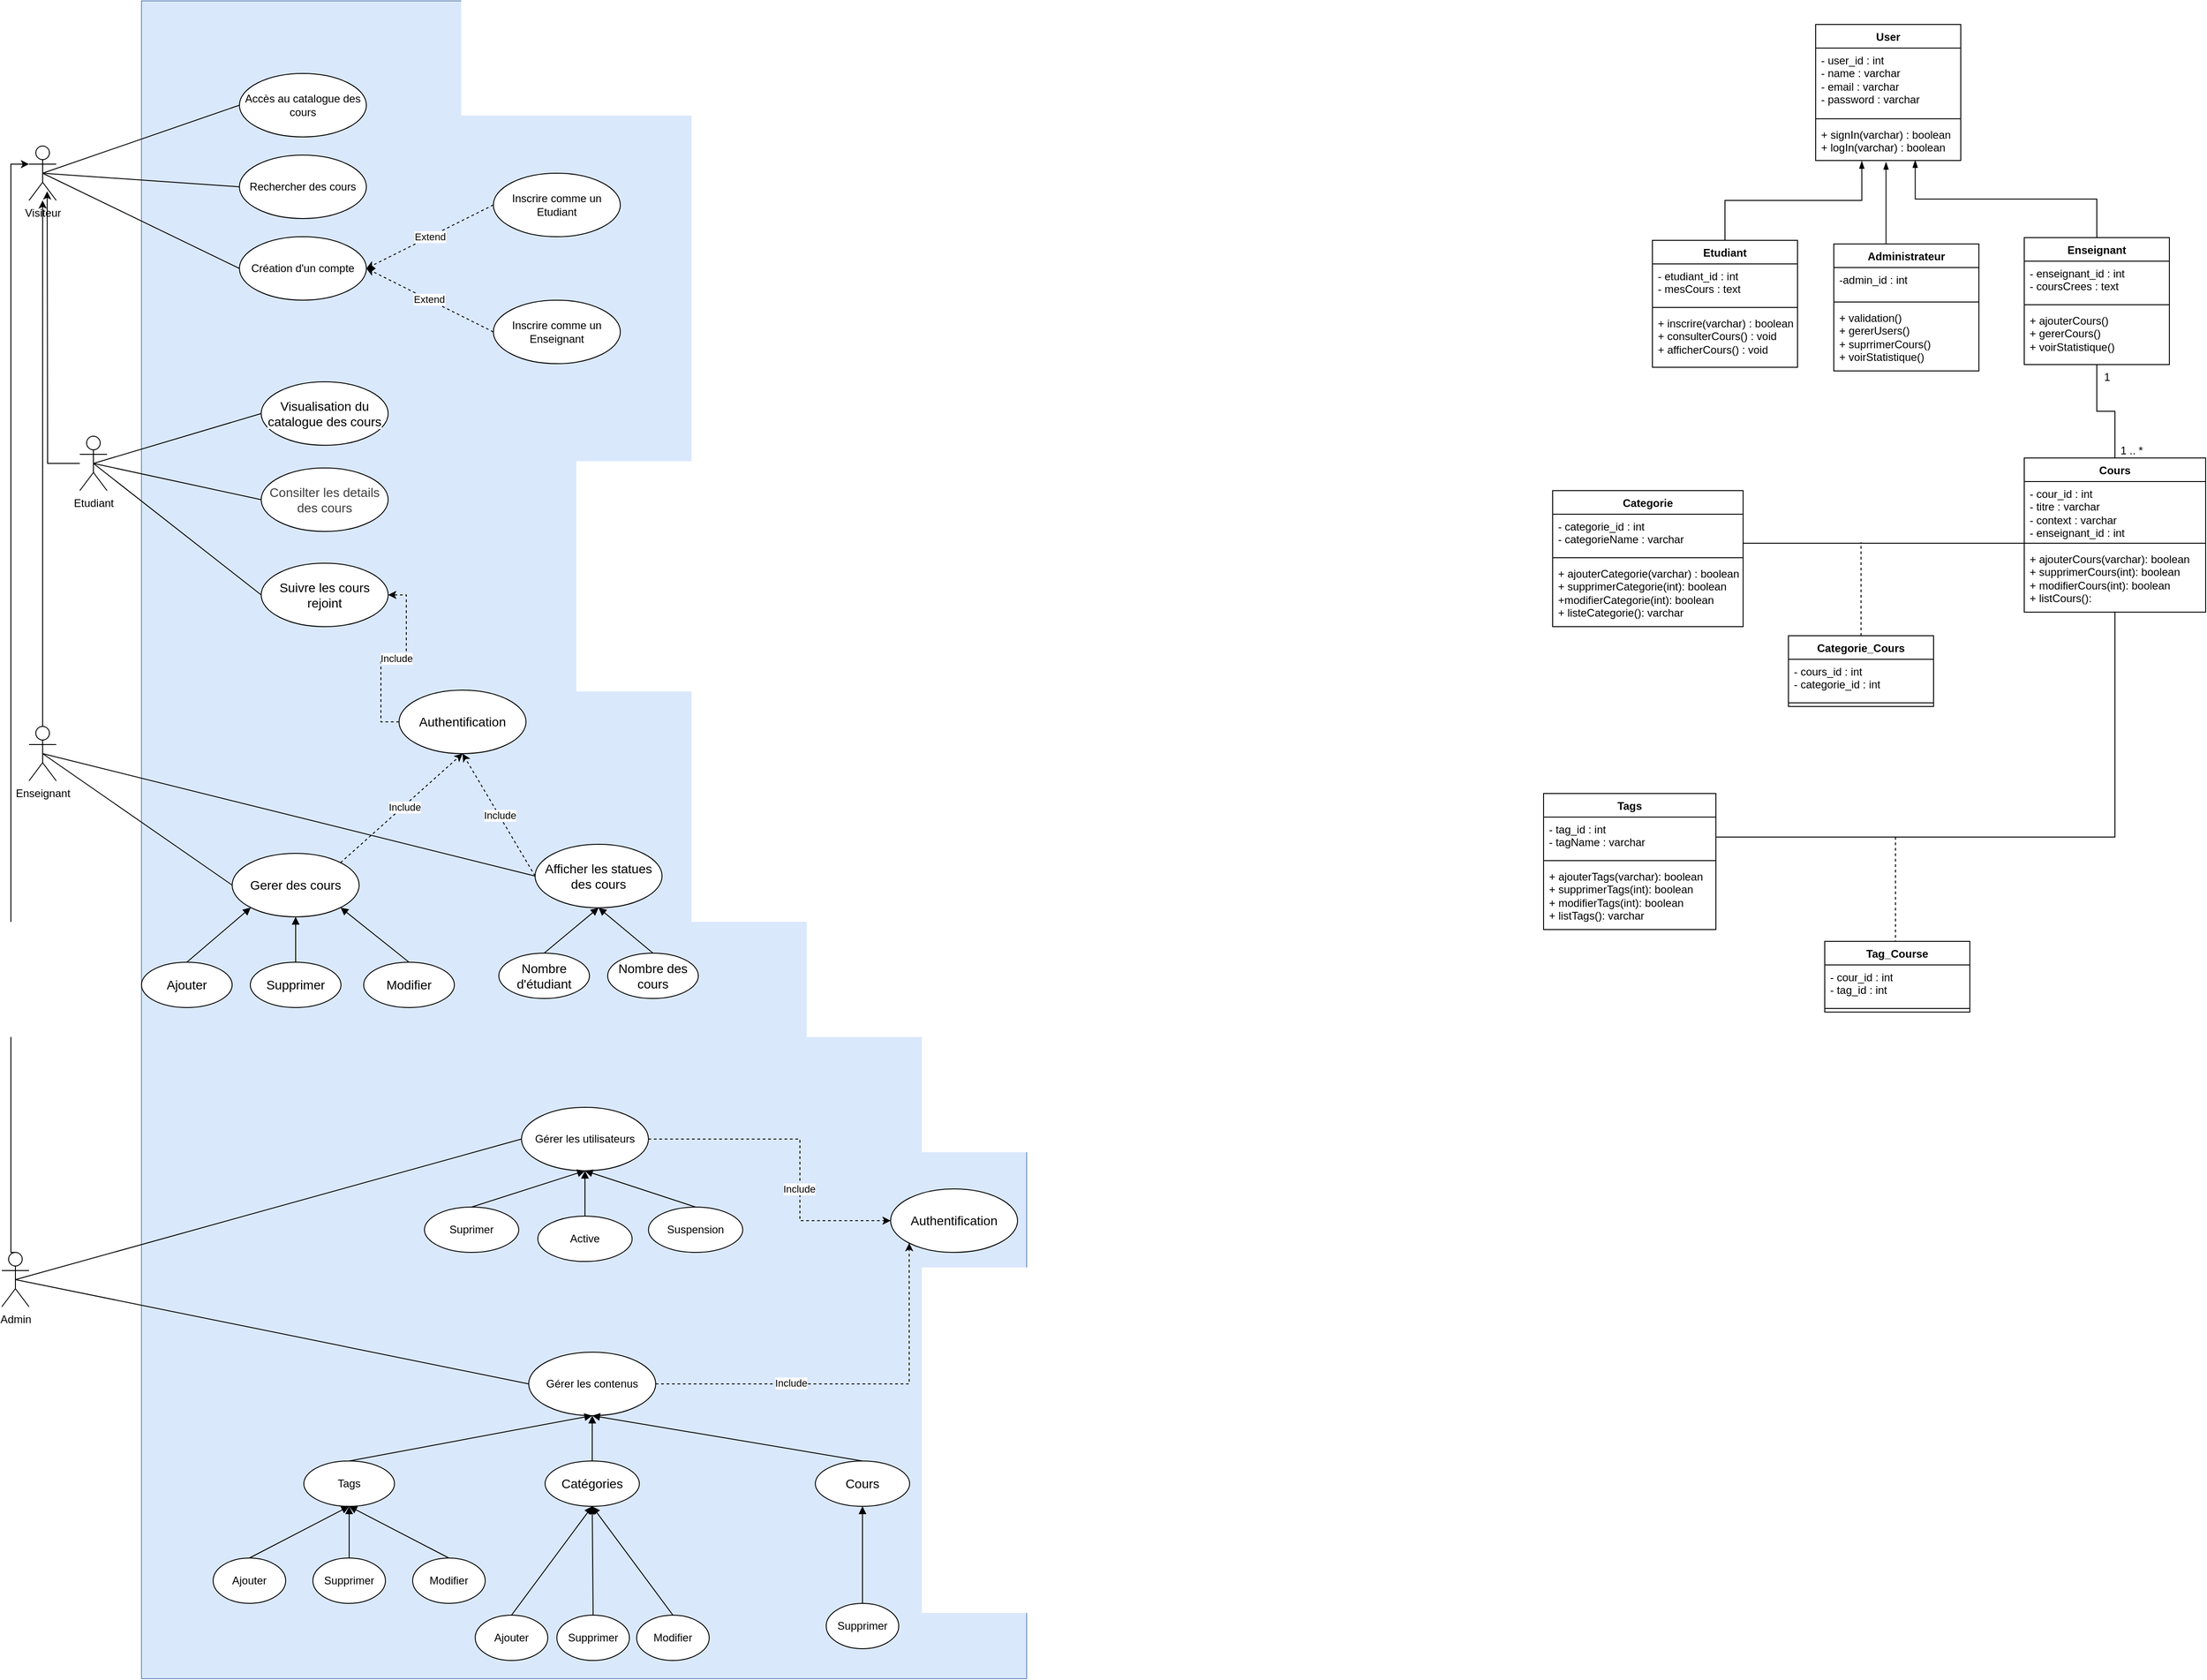 <mxfile version="26.0.4">
  <diagram name="Page-1" id="1mpggR0L6P8oNlM0kOON">
    <mxGraphModel dx="1152" dy="516" grid="1" gridSize="10" guides="1" tooltips="1" connect="1" arrows="1" fold="1" page="1" pageScale="1" pageWidth="827" pageHeight="1169" math="0" shadow="0">
      <root>
        <mxCell id="0" />
        <mxCell id="1" parent="0" />
        <mxCell id="PFju4BP5pIrMXIDn9N4t-61" value="" style="rounded=0;whiteSpace=wrap;html=1;fillColor=#dae8fc;strokeColor=#6c8ebf;" vertex="1" parent="1">
          <mxGeometry x="164" width="976" height="1850" as="geometry" />
        </mxCell>
        <mxCell id="PFju4BP5pIrMXIDn9N4t-8" style="rounded=0;orthogonalLoop=1;jettySize=auto;html=1;exitX=0.5;exitY=0.5;exitDx=0;exitDy=0;exitPerimeter=0;entryX=0;entryY=0.5;entryDx=0;entryDy=0;endArrow=none;endFill=0;" edge="1" parent="1" source="PFju4BP5pIrMXIDn9N4t-1" target="PFju4BP5pIrMXIDn9N4t-4">
          <mxGeometry relative="1" as="geometry" />
        </mxCell>
        <mxCell id="PFju4BP5pIrMXIDn9N4t-9" style="rounded=0;orthogonalLoop=1;jettySize=auto;html=1;exitX=0.5;exitY=0.5;exitDx=0;exitDy=0;exitPerimeter=0;entryX=0;entryY=0.5;entryDx=0;entryDy=0;endArrow=none;endFill=0;" edge="1" parent="1" source="PFju4BP5pIrMXIDn9N4t-1" target="PFju4BP5pIrMXIDn9N4t-6">
          <mxGeometry relative="1" as="geometry" />
        </mxCell>
        <mxCell id="PFju4BP5pIrMXIDn9N4t-10" style="rounded=0;orthogonalLoop=1;jettySize=auto;html=1;exitX=0.5;exitY=0.5;exitDx=0;exitDy=0;exitPerimeter=0;entryX=0;entryY=0.5;entryDx=0;entryDy=0;endArrow=none;endFill=0;" edge="1" parent="1" source="PFju4BP5pIrMXIDn9N4t-1" target="PFju4BP5pIrMXIDn9N4t-7">
          <mxGeometry relative="1" as="geometry" />
        </mxCell>
        <mxCell id="PFju4BP5pIrMXIDn9N4t-1" value="Visiteur" style="shape=umlActor;verticalLabelPosition=bottom;verticalAlign=top;html=1;outlineConnect=0;" vertex="1" parent="1">
          <mxGeometry x="40" y="160" width="30" height="60" as="geometry" />
        </mxCell>
        <mxCell id="PFju4BP5pIrMXIDn9N4t-26" style="rounded=0;orthogonalLoop=1;jettySize=auto;html=1;exitX=0.5;exitY=0.5;exitDx=0;exitDy=0;exitPerimeter=0;entryX=0;entryY=0.5;entryDx=0;entryDy=0;endArrow=none;endFill=0;" edge="1" parent="1" source="PFju4BP5pIrMXIDn9N4t-2" target="PFju4BP5pIrMXIDn9N4t-22">
          <mxGeometry relative="1" as="geometry" />
        </mxCell>
        <mxCell id="PFju4BP5pIrMXIDn9N4t-27" style="rounded=0;orthogonalLoop=1;jettySize=auto;html=1;exitX=0.5;exitY=0.5;exitDx=0;exitDy=0;exitPerimeter=0;entryX=0;entryY=0.5;entryDx=0;entryDy=0;endArrow=none;endFill=0;" edge="1" parent="1" source="PFju4BP5pIrMXIDn9N4t-2" target="PFju4BP5pIrMXIDn9N4t-23">
          <mxGeometry relative="1" as="geometry" />
        </mxCell>
        <mxCell id="PFju4BP5pIrMXIDn9N4t-28" style="rounded=0;orthogonalLoop=1;jettySize=auto;html=1;exitX=0.5;exitY=0.5;exitDx=0;exitDy=0;exitPerimeter=0;entryX=0;entryY=0.5;entryDx=0;entryDy=0;endArrow=none;endFill=0;" edge="1" parent="1" source="PFju4BP5pIrMXIDn9N4t-2" target="PFju4BP5pIrMXIDn9N4t-25">
          <mxGeometry relative="1" as="geometry" />
        </mxCell>
        <mxCell id="PFju4BP5pIrMXIDn9N4t-53" style="edgeStyle=orthogonalEdgeStyle;rounded=0;orthogonalLoop=1;jettySize=auto;html=1;" edge="1" parent="1" source="PFju4BP5pIrMXIDn9N4t-2">
          <mxGeometry relative="1" as="geometry">
            <mxPoint x="60" y="210" as="targetPoint" />
          </mxGeometry>
        </mxCell>
        <mxCell id="PFju4BP5pIrMXIDn9N4t-2" value="Etudiant" style="shape=umlActor;verticalLabelPosition=bottom;verticalAlign=top;html=1;outlineConnect=0;" vertex="1" parent="1">
          <mxGeometry x="96" y="480" width="30" height="60" as="geometry" />
        </mxCell>
        <mxCell id="PFju4BP5pIrMXIDn9N4t-38" style="rounded=0;orthogonalLoop=1;jettySize=auto;html=1;exitX=0.5;exitY=0.5;exitDx=0;exitDy=0;exitPerimeter=0;entryX=0;entryY=0.5;entryDx=0;entryDy=0;endArrow=none;endFill=0;" edge="1" parent="1" source="PFju4BP5pIrMXIDn9N4t-3" target="PFju4BP5pIrMXIDn9N4t-31">
          <mxGeometry relative="1" as="geometry" />
        </mxCell>
        <mxCell id="PFju4BP5pIrMXIDn9N4t-51" style="rounded=0;orthogonalLoop=1;jettySize=auto;html=1;exitX=0.5;exitY=0.5;exitDx=0;exitDy=0;exitPerimeter=0;entryX=0;entryY=0.5;entryDx=0;entryDy=0;endArrow=none;endFill=0;" edge="1" parent="1" source="PFju4BP5pIrMXIDn9N4t-3" target="PFju4BP5pIrMXIDn9N4t-40">
          <mxGeometry relative="1" as="geometry" />
        </mxCell>
        <mxCell id="PFju4BP5pIrMXIDn9N4t-52" style="edgeStyle=orthogonalEdgeStyle;rounded=0;orthogonalLoop=1;jettySize=auto;html=1;exitX=0.5;exitY=0;exitDx=0;exitDy=0;exitPerimeter=0;" edge="1" parent="1" source="PFju4BP5pIrMXIDn9N4t-3" target="PFju4BP5pIrMXIDn9N4t-1">
          <mxGeometry relative="1" as="geometry" />
        </mxCell>
        <mxCell id="PFju4BP5pIrMXIDn9N4t-3" value="Enseignant" style="shape=umlActor;verticalLabelPosition=bottom;verticalAlign=top;html=1;outlineConnect=0;" vertex="1" parent="1">
          <mxGeometry x="40" y="800" width="30" height="60" as="geometry" />
        </mxCell>
        <mxCell id="PFju4BP5pIrMXIDn9N4t-4" value="Accès au catalogue des cours" style="ellipse;whiteSpace=wrap;html=1;" vertex="1" parent="1">
          <mxGeometry x="272" y="80" width="140" height="70" as="geometry" />
        </mxCell>
        <mxCell id="PFju4BP5pIrMXIDn9N4t-6" value="Rechercher des cours" style="ellipse;whiteSpace=wrap;html=1;" vertex="1" parent="1">
          <mxGeometry x="272" y="170" width="140" height="70" as="geometry" />
        </mxCell>
        <mxCell id="PFju4BP5pIrMXIDn9N4t-7" value="Création d&#39;un compte" style="ellipse;whiteSpace=wrap;html=1;" vertex="1" parent="1">
          <mxGeometry x="272" y="260" width="140" height="70" as="geometry" />
        </mxCell>
        <mxCell id="PFju4BP5pIrMXIDn9N4t-17" style="rounded=0;orthogonalLoop=1;jettySize=auto;html=1;exitX=0;exitY=0.5;exitDx=0;exitDy=0;entryX=1;entryY=0.5;entryDx=0;entryDy=0;dashed=1;" edge="1" parent="1" source="PFju4BP5pIrMXIDn9N4t-11" target="PFju4BP5pIrMXIDn9N4t-7">
          <mxGeometry relative="1" as="geometry" />
        </mxCell>
        <mxCell id="PFju4BP5pIrMXIDn9N4t-19" value="Extend" style="edgeLabel;html=1;align=center;verticalAlign=middle;resizable=0;points=[];" vertex="1" connectable="0" parent="PFju4BP5pIrMXIDn9N4t-17">
          <mxGeometry x="0.003" relative="1" as="geometry">
            <mxPoint as="offset" />
          </mxGeometry>
        </mxCell>
        <mxCell id="PFju4BP5pIrMXIDn9N4t-11" value="Inscrire comme un Etudiant" style="ellipse;whiteSpace=wrap;html=1;" vertex="1" parent="1">
          <mxGeometry x="552" y="190" width="140" height="70" as="geometry" />
        </mxCell>
        <mxCell id="PFju4BP5pIrMXIDn9N4t-18" style="rounded=0;orthogonalLoop=1;jettySize=auto;html=1;exitX=0;exitY=0.5;exitDx=0;exitDy=0;entryX=1;entryY=0.5;entryDx=0;entryDy=0;dashed=1;" edge="1" parent="1" source="PFju4BP5pIrMXIDn9N4t-12" target="PFju4BP5pIrMXIDn9N4t-7">
          <mxGeometry relative="1" as="geometry" />
        </mxCell>
        <mxCell id="PFju4BP5pIrMXIDn9N4t-20" value="Extend" style="edgeLabel;html=1;align=center;verticalAlign=middle;resizable=0;points=[];" vertex="1" connectable="0" parent="PFju4BP5pIrMXIDn9N4t-18">
          <mxGeometry x="0.021" relative="1" as="geometry">
            <mxPoint as="offset" />
          </mxGeometry>
        </mxCell>
        <mxCell id="PFju4BP5pIrMXIDn9N4t-12" value="Inscrire comme un Enseignant" style="ellipse;whiteSpace=wrap;html=1;" vertex="1" parent="1">
          <mxGeometry x="552" y="330" width="140" height="70" as="geometry" />
        </mxCell>
        <mxCell id="PFju4BP5pIrMXIDn9N4t-22" value="&lt;span style=&quot;background-color: rgb(255, 255, 255); color: var(--text-color,#000000); font-family: &amp;quot;Nunito Sans&amp;quot;, sans-serif; font-size: 14px; text-align: start;&quot;&gt;Visualisation du catalogue des cours&lt;/span&gt;&lt;span style=&quot;color: rgba(0, 0, 0, 0); font-family: monospace; font-size: 0px; text-align: start; text-wrap-mode: nowrap;&quot;&gt;3CmxGraphModel%3E%3Croot%3E%3CmxCell%20id%3D%220%22%2F%3E%3CmxCell%20id%3D%221%22%20parent%3D%220%22%2F%3E%3CmxCell%20id%3D%222%22%20value%3D%22Acc%C3%A8s%20au%20catalogue%20des%20cours%22%20style%3D%22ellipse%3BwhiteSpace%3Dwrap%3Bhtml%3D1%3B%22%20vertex%3D%221%22%20parent%3D%221%22%3E%3CmxGeometry%20x%3D%22240%22%20y%3D%2280%22%20width%3D%22140%22%20height%3D%2270%22%20as%3D%22geometry%22%2F%3E%3C%2FmxCell%3E%3C%2Froot%3E%3C%2FmxGraphModel%3E&lt;/span&gt;" style="ellipse;whiteSpace=wrap;html=1;" vertex="1" parent="1">
          <mxGeometry x="296" y="420" width="140" height="70" as="geometry" />
        </mxCell>
        <mxCell id="PFju4BP5pIrMXIDn9N4t-23" value="&lt;div style=&quot;&quot;&gt;&lt;font color=&quot;#3f3f3f&quot; face=&quot;Nunito Sans, sans-serif&quot;&gt;&lt;span style=&quot;font-size: 14px; background-color: rgb(255, 255, 255);&quot;&gt;Consilter les details des cours&lt;/span&gt;&lt;/font&gt;&lt;/div&gt;" style="ellipse;whiteSpace=wrap;html=1;align=center;" vertex="1" parent="1">
          <mxGeometry x="296" y="515" width="140" height="70" as="geometry" />
        </mxCell>
        <mxCell id="PFju4BP5pIrMXIDn9N4t-29" style="edgeStyle=orthogonalEdgeStyle;rounded=0;orthogonalLoop=1;jettySize=auto;html=1;exitX=0;exitY=0.5;exitDx=0;exitDy=0;entryX=1;entryY=0.5;entryDx=0;entryDy=0;dashed=1;" edge="1" parent="1" source="PFju4BP5pIrMXIDn9N4t-24" target="PFju4BP5pIrMXIDn9N4t-25">
          <mxGeometry relative="1" as="geometry" />
        </mxCell>
        <mxCell id="PFju4BP5pIrMXIDn9N4t-30" value="Include" style="edgeLabel;html=1;align=center;verticalAlign=middle;resizable=0;points=[];" vertex="1" connectable="0" parent="PFju4BP5pIrMXIDn9N4t-29">
          <mxGeometry x="0.031" relative="1" as="geometry">
            <mxPoint as="offset" />
          </mxGeometry>
        </mxCell>
        <mxCell id="PFju4BP5pIrMXIDn9N4t-24" value="&lt;div style=&quot;&quot;&gt;&lt;span style=&quot;font-family: &amp;quot;Nunito Sans&amp;quot;, sans-serif; font-size: 14px; text-align: left; background-color: rgb(255, 255, 255);&quot;&gt;Authentification&lt;/span&gt;&lt;/div&gt;" style="ellipse;whiteSpace=wrap;html=1;align=center;" vertex="1" parent="1">
          <mxGeometry x="448" y="760" width="140" height="70" as="geometry" />
        </mxCell>
        <mxCell id="PFju4BP5pIrMXIDn9N4t-25" value="&lt;div style=&quot;&quot;&gt;&lt;span style=&quot;font-family: &amp;quot;Nunito Sans&amp;quot;, sans-serif; font-size: 14px; text-align: left; background-color: rgb(255, 255, 255);&quot;&gt;Suivre les cours rejoint&lt;/span&gt;&lt;/div&gt;" style="ellipse;whiteSpace=wrap;html=1;align=center;" vertex="1" parent="1">
          <mxGeometry x="296" y="620" width="140" height="70" as="geometry" />
        </mxCell>
        <mxCell id="PFju4BP5pIrMXIDn9N4t-47" value="" style="group" vertex="1" connectable="0" parent="1">
          <mxGeometry x="164" y="940" width="345" height="170" as="geometry" />
        </mxCell>
        <mxCell id="PFju4BP5pIrMXIDn9N4t-31" value="&lt;div style=&quot;&quot;&gt;&lt;span style=&quot;font-family: &amp;quot;Nunito Sans&amp;quot;, sans-serif; font-size: 14px; text-align: left; background-color: rgb(255, 255, 255);&quot;&gt;Gerer des cours&lt;/span&gt;&lt;/div&gt;" style="ellipse;whiteSpace=wrap;html=1;align=center;" vertex="1" parent="PFju4BP5pIrMXIDn9N4t-47">
          <mxGeometry x="100" width="140" height="70" as="geometry" />
        </mxCell>
        <mxCell id="PFju4BP5pIrMXIDn9N4t-32" value="&lt;div style=&quot;&quot;&gt;&lt;span style=&quot;font-family: &amp;quot;Nunito Sans&amp;quot;, sans-serif; font-size: 14px; text-align: left; background-color: rgb(255, 255, 255);&quot;&gt;Ajouter&lt;/span&gt;&lt;/div&gt;" style="ellipse;whiteSpace=wrap;html=1;align=center;" vertex="1" parent="PFju4BP5pIrMXIDn9N4t-47">
          <mxGeometry y="120" width="100" height="50" as="geometry" />
        </mxCell>
        <mxCell id="PFju4BP5pIrMXIDn9N4t-33" value="&lt;div style=&quot;&quot;&gt;&lt;span style=&quot;font-family: &amp;quot;Nunito Sans&amp;quot;, sans-serif; font-size: 14px; text-align: left; background-color: rgb(255, 255, 255);&quot;&gt;Supprimer&lt;/span&gt;&lt;/div&gt;" style="ellipse;whiteSpace=wrap;html=1;align=center;" vertex="1" parent="PFju4BP5pIrMXIDn9N4t-47">
          <mxGeometry x="120" y="120" width="100" height="50" as="geometry" />
        </mxCell>
        <mxCell id="PFju4BP5pIrMXIDn9N4t-34" value="&lt;div style=&quot;&quot;&gt;&lt;span style=&quot;font-family: &amp;quot;Nunito Sans&amp;quot;, sans-serif; font-size: 14px; text-align: left; background-color: rgb(255, 255, 255);&quot;&gt;Modifier&lt;/span&gt;&lt;/div&gt;" style="ellipse;whiteSpace=wrap;html=1;align=center;" vertex="1" parent="PFju4BP5pIrMXIDn9N4t-47">
          <mxGeometry x="245" y="120" width="100" height="50" as="geometry" />
        </mxCell>
        <mxCell id="PFju4BP5pIrMXIDn9N4t-35" style="rounded=0;orthogonalLoop=1;jettySize=auto;html=1;exitX=0.5;exitY=0;exitDx=0;exitDy=0;entryX=0;entryY=1;entryDx=0;entryDy=0;endArrow=block;endFill=1;" edge="1" parent="PFju4BP5pIrMXIDn9N4t-47" source="PFju4BP5pIrMXIDn9N4t-32" target="PFju4BP5pIrMXIDn9N4t-31">
          <mxGeometry relative="1" as="geometry" />
        </mxCell>
        <mxCell id="PFju4BP5pIrMXIDn9N4t-36" style="rounded=0;orthogonalLoop=1;jettySize=auto;html=1;exitX=0.5;exitY=0;exitDx=0;exitDy=0;entryX=0.5;entryY=1;entryDx=0;entryDy=0;endArrow=block;endFill=1;" edge="1" parent="PFju4BP5pIrMXIDn9N4t-47" source="PFju4BP5pIrMXIDn9N4t-33" target="PFju4BP5pIrMXIDn9N4t-31">
          <mxGeometry relative="1" as="geometry" />
        </mxCell>
        <mxCell id="PFju4BP5pIrMXIDn9N4t-37" style="rounded=0;orthogonalLoop=1;jettySize=auto;html=1;exitX=0.5;exitY=0;exitDx=0;exitDy=0;entryX=1;entryY=1;entryDx=0;entryDy=0;endArrow=block;endFill=1;" edge="1" parent="PFju4BP5pIrMXIDn9N4t-47" source="PFju4BP5pIrMXIDn9N4t-34" target="PFju4BP5pIrMXIDn9N4t-31">
          <mxGeometry relative="1" as="geometry" />
        </mxCell>
        <mxCell id="PFju4BP5pIrMXIDn9N4t-50" value="" style="group" vertex="1" connectable="0" parent="1">
          <mxGeometry x="558" y="930" width="220" height="170" as="geometry" />
        </mxCell>
        <mxCell id="PFju4BP5pIrMXIDn9N4t-55" style="rounded=0;orthogonalLoop=1;jettySize=auto;html=1;exitX=0;exitY=0.5;exitDx=0;exitDy=0;dashed=1;" edge="1" parent="PFju4BP5pIrMXIDn9N4t-50" source="PFju4BP5pIrMXIDn9N4t-40">
          <mxGeometry relative="1" as="geometry">
            <mxPoint x="-40" y="-100" as="targetPoint" />
          </mxGeometry>
        </mxCell>
        <mxCell id="PFju4BP5pIrMXIDn9N4t-56" value="Include" style="edgeLabel;html=1;align=center;verticalAlign=middle;resizable=0;points=[];" vertex="1" connectable="0" parent="PFju4BP5pIrMXIDn9N4t-55">
          <mxGeometry x="-0.007" y="-1" relative="1" as="geometry">
            <mxPoint as="offset" />
          </mxGeometry>
        </mxCell>
        <mxCell id="PFju4BP5pIrMXIDn9N4t-40" value="&lt;div style=&quot;&quot;&gt;&lt;span style=&quot;font-family: &amp;quot;Nunito Sans&amp;quot;, sans-serif; font-size: 14px; text-align: left; background-color: rgb(255, 255, 255);&quot;&gt;Afficher les statues des cours&lt;/span&gt;&lt;/div&gt;" style="ellipse;whiteSpace=wrap;html=1;align=center;" vertex="1" parent="PFju4BP5pIrMXIDn9N4t-50">
          <mxGeometry x="40" width="140" height="70" as="geometry" />
        </mxCell>
        <mxCell id="PFju4BP5pIrMXIDn9N4t-42" value="&lt;div style=&quot;&quot;&gt;&lt;span style=&quot;font-family: &amp;quot;Nunito Sans&amp;quot;, sans-serif; font-size: 14px; text-align: left; background-color: rgb(255, 255, 255);&quot;&gt;Nombre d&#39;étudiant&lt;/span&gt;&lt;/div&gt;" style="ellipse;whiteSpace=wrap;html=1;align=center;" vertex="1" parent="PFju4BP5pIrMXIDn9N4t-50">
          <mxGeometry y="120" width="100" height="50" as="geometry" />
        </mxCell>
        <mxCell id="PFju4BP5pIrMXIDn9N4t-44" value="&lt;div style=&quot;&quot;&gt;&lt;span style=&quot;font-family: &amp;quot;Nunito Sans&amp;quot;, sans-serif; font-size: 14px; text-align: left; background-color: rgb(255, 255, 255);&quot;&gt;Nombre des cours&lt;/span&gt;&lt;/div&gt;" style="ellipse;whiteSpace=wrap;html=1;align=center;" vertex="1" parent="PFju4BP5pIrMXIDn9N4t-50">
          <mxGeometry x="120" y="120" width="100" height="50" as="geometry" />
        </mxCell>
        <mxCell id="PFju4BP5pIrMXIDn9N4t-41" style="rounded=0;orthogonalLoop=1;jettySize=auto;html=1;exitX=0.5;exitY=0;exitDx=0;exitDy=0;entryX=0.5;entryY=1;entryDx=0;entryDy=0;endArrow=block;endFill=1;" edge="1" parent="PFju4BP5pIrMXIDn9N4t-50" source="PFju4BP5pIrMXIDn9N4t-42" target="PFju4BP5pIrMXIDn9N4t-40">
          <mxGeometry relative="1" as="geometry" />
        </mxCell>
        <mxCell id="PFju4BP5pIrMXIDn9N4t-43" style="rounded=0;orthogonalLoop=1;jettySize=auto;html=1;exitX=0.5;exitY=0;exitDx=0;exitDy=0;entryX=0.5;entryY=1;entryDx=0;entryDy=0;endArrow=block;endFill=1;" edge="1" parent="PFju4BP5pIrMXIDn9N4t-50" source="PFju4BP5pIrMXIDn9N4t-44" target="PFju4BP5pIrMXIDn9N4t-40">
          <mxGeometry relative="1" as="geometry" />
        </mxCell>
        <mxCell id="PFju4BP5pIrMXIDn9N4t-54" style="rounded=0;orthogonalLoop=1;jettySize=auto;html=1;exitX=1;exitY=0;exitDx=0;exitDy=0;entryX=0.5;entryY=1;entryDx=0;entryDy=0;dashed=1;" edge="1" parent="1" source="PFju4BP5pIrMXIDn9N4t-31" target="PFju4BP5pIrMXIDn9N4t-24">
          <mxGeometry relative="1" as="geometry" />
        </mxCell>
        <mxCell id="PFju4BP5pIrMXIDn9N4t-57" value="Include" style="edgeLabel;html=1;align=center;verticalAlign=middle;resizable=0;points=[];" vertex="1" connectable="0" parent="PFju4BP5pIrMXIDn9N4t-54">
          <mxGeometry x="0.031" y="-1" relative="1" as="geometry">
            <mxPoint as="offset" />
          </mxGeometry>
        </mxCell>
        <mxCell id="PFju4BP5pIrMXIDn9N4t-95" style="rounded=0;orthogonalLoop=1;jettySize=auto;html=1;exitX=0.5;exitY=0.5;exitDx=0;exitDy=0;exitPerimeter=0;entryX=0;entryY=0.5;entryDx=0;entryDy=0;endArrow=none;endFill=0;" edge="1" parent="1" source="PFju4BP5pIrMXIDn9N4t-63" target="PFju4BP5pIrMXIDn9N4t-73">
          <mxGeometry relative="1" as="geometry" />
        </mxCell>
        <mxCell id="PFju4BP5pIrMXIDn9N4t-96" style="rounded=0;orthogonalLoop=1;jettySize=auto;html=1;exitX=0.5;exitY=0.5;exitDx=0;exitDy=0;exitPerimeter=0;entryX=0;entryY=0.5;entryDx=0;entryDy=0;endArrow=none;endFill=0;" edge="1" parent="1" source="PFju4BP5pIrMXIDn9N4t-63" target="PFju4BP5pIrMXIDn9N4t-64">
          <mxGeometry relative="1" as="geometry" />
        </mxCell>
        <mxCell id="PFju4BP5pIrMXIDn9N4t-63" value="Admin" style="shape=umlActor;verticalLabelPosition=bottom;verticalAlign=top;html=1;outlineConnect=0;" vertex="1" parent="1">
          <mxGeometry x="10" y="1380" width="30" height="60" as="geometry" />
        </mxCell>
        <mxCell id="PFju4BP5pIrMXIDn9N4t-71" value="" style="group" vertex="1" connectable="0" parent="1">
          <mxGeometry x="499" y="1220" width="328" height="160" as="geometry" />
        </mxCell>
        <mxCell id="PFju4BP5pIrMXIDn9N4t-64" value="Gérer les utilisateurs" style="ellipse;whiteSpace=wrap;html=1;" vertex="1" parent="PFju4BP5pIrMXIDn9N4t-71">
          <mxGeometry x="84" width="140" height="70" as="geometry" />
        </mxCell>
        <mxCell id="PFju4BP5pIrMXIDn9N4t-68" style="rounded=0;orthogonalLoop=1;jettySize=auto;html=1;exitX=0.5;exitY=0;exitDx=0;exitDy=0;entryX=0.5;entryY=1;entryDx=0;entryDy=0;endArrow=block;endFill=1;" edge="1" parent="PFju4BP5pIrMXIDn9N4t-71" source="PFju4BP5pIrMXIDn9N4t-65" target="PFju4BP5pIrMXIDn9N4t-64">
          <mxGeometry relative="1" as="geometry" />
        </mxCell>
        <mxCell id="PFju4BP5pIrMXIDn9N4t-65" value="Suprimer" style="ellipse;whiteSpace=wrap;html=1;" vertex="1" parent="PFju4BP5pIrMXIDn9N4t-71">
          <mxGeometry x="-23" y="110" width="104" height="50" as="geometry" />
        </mxCell>
        <mxCell id="PFju4BP5pIrMXIDn9N4t-69" style="rounded=0;orthogonalLoop=1;jettySize=auto;html=1;exitX=0.5;exitY=0;exitDx=0;exitDy=0;endArrow=block;endFill=1;" edge="1" parent="PFju4BP5pIrMXIDn9N4t-71" source="PFju4BP5pIrMXIDn9N4t-66">
          <mxGeometry relative="1" as="geometry">
            <mxPoint x="154" y="70" as="targetPoint" />
          </mxGeometry>
        </mxCell>
        <mxCell id="PFju4BP5pIrMXIDn9N4t-66" value="Active" style="ellipse;whiteSpace=wrap;html=1;" vertex="1" parent="PFju4BP5pIrMXIDn9N4t-71">
          <mxGeometry x="102" y="120" width="104" height="50" as="geometry" />
        </mxCell>
        <mxCell id="PFju4BP5pIrMXIDn9N4t-70" style="rounded=0;orthogonalLoop=1;jettySize=auto;html=1;exitX=0.5;exitY=0;exitDx=0;exitDy=0;entryX=0.5;entryY=1;entryDx=0;entryDy=0;endArrow=block;endFill=1;" edge="1" parent="PFju4BP5pIrMXIDn9N4t-71" source="PFju4BP5pIrMXIDn9N4t-67" target="PFju4BP5pIrMXIDn9N4t-64">
          <mxGeometry relative="1" as="geometry" />
        </mxCell>
        <mxCell id="PFju4BP5pIrMXIDn9N4t-67" value="&lt;span style=&quot;font-family: &amp;quot;Nunito Sans&amp;quot;, sans-serif; text-align: left; background-color: rgb(255, 255, 255);&quot;&gt;&lt;font&gt;Suspension&lt;/font&gt;&lt;/span&gt;" style="ellipse;whiteSpace=wrap;html=1;" vertex="1" parent="PFju4BP5pIrMXIDn9N4t-71">
          <mxGeometry x="224" y="110" width="104" height="50" as="geometry" />
        </mxCell>
        <mxCell id="PFju4BP5pIrMXIDn9N4t-94" value="" style="group" vertex="1" connectable="0" parent="1">
          <mxGeometry x="243" y="1490" width="768" height="340" as="geometry" />
        </mxCell>
        <mxCell id="PFju4BP5pIrMXIDn9N4t-72" value="" style="group" vertex="1" connectable="0" parent="PFju4BP5pIrMXIDn9N4t-94">
          <mxGeometry x="264" width="328" height="170" as="geometry" />
        </mxCell>
        <mxCell id="PFju4BP5pIrMXIDn9N4t-73" value="Gérer les contenus" style="ellipse;whiteSpace=wrap;html=1;" vertex="1" parent="PFju4BP5pIrMXIDn9N4t-72">
          <mxGeometry x="84" width="140" height="70" as="geometry" />
        </mxCell>
        <mxCell id="PFju4BP5pIrMXIDn9N4t-76" style="rounded=0;orthogonalLoop=1;jettySize=auto;html=1;exitX=0.5;exitY=0;exitDx=0;exitDy=0;endArrow=block;endFill=1;" edge="1" parent="PFju4BP5pIrMXIDn9N4t-72" source="PFju4BP5pIrMXIDn9N4t-77">
          <mxGeometry relative="1" as="geometry">
            <mxPoint x="154" y="70" as="targetPoint" />
          </mxGeometry>
        </mxCell>
        <mxCell id="PFju4BP5pIrMXIDn9N4t-77" value="&lt;span style=&quot;font-family: &amp;quot;Nunito Sans&amp;quot;, sans-serif; font-size: 14px; text-align: left; background-color: rgb(255, 255, 255);&quot;&gt;Catégories&lt;/span&gt;" style="ellipse;whiteSpace=wrap;html=1;" vertex="1" parent="PFju4BP5pIrMXIDn9N4t-72">
          <mxGeometry x="102" y="120" width="104" height="50" as="geometry" />
        </mxCell>
        <mxCell id="PFju4BP5pIrMXIDn9N4t-85" style="rounded=0;orthogonalLoop=1;jettySize=auto;html=1;exitX=0.5;exitY=0;exitDx=0;exitDy=0;entryX=0.5;entryY=1;entryDx=0;entryDy=0;endArrow=block;endFill=1;" edge="1" parent="PFju4BP5pIrMXIDn9N4t-94" source="PFju4BP5pIrMXIDn9N4t-80" target="PFju4BP5pIrMXIDn9N4t-75">
          <mxGeometry relative="1" as="geometry" />
        </mxCell>
        <mxCell id="PFju4BP5pIrMXIDn9N4t-80" value="Ajouter" style="ellipse;whiteSpace=wrap;html=1;" vertex="1" parent="PFju4BP5pIrMXIDn9N4t-94">
          <mxGeometry y="227" width="80" height="50" as="geometry" />
        </mxCell>
        <mxCell id="PFju4BP5pIrMXIDn9N4t-84" style="rounded=0;orthogonalLoop=1;jettySize=auto;html=1;exitX=0.5;exitY=0;exitDx=0;exitDy=0;entryX=0.5;entryY=1;entryDx=0;entryDy=0;endArrow=block;endFill=1;" edge="1" parent="PFju4BP5pIrMXIDn9N4t-94" source="PFju4BP5pIrMXIDn9N4t-81" target="PFju4BP5pIrMXIDn9N4t-75">
          <mxGeometry relative="1" as="geometry" />
        </mxCell>
        <mxCell id="PFju4BP5pIrMXIDn9N4t-81" value="Supprimer" style="ellipse;whiteSpace=wrap;html=1;" vertex="1" parent="PFju4BP5pIrMXIDn9N4t-94">
          <mxGeometry x="110" y="227" width="80" height="50" as="geometry" />
        </mxCell>
        <mxCell id="PFju4BP5pIrMXIDn9N4t-83" style="rounded=0;orthogonalLoop=1;jettySize=auto;html=1;exitX=0.5;exitY=0;exitDx=0;exitDy=0;entryX=0.5;entryY=1;entryDx=0;entryDy=0;endArrow=block;endFill=1;" edge="1" parent="PFju4BP5pIrMXIDn9N4t-94" source="PFju4BP5pIrMXIDn9N4t-82" target="PFju4BP5pIrMXIDn9N4t-75">
          <mxGeometry relative="1" as="geometry" />
        </mxCell>
        <mxCell id="PFju4BP5pIrMXIDn9N4t-82" value="Modifier" style="ellipse;whiteSpace=wrap;html=1;" vertex="1" parent="PFju4BP5pIrMXIDn9N4t-94">
          <mxGeometry x="220" y="227" width="80" height="50" as="geometry" />
        </mxCell>
        <mxCell id="PFju4BP5pIrMXIDn9N4t-75" value="Tags" style="ellipse;whiteSpace=wrap;html=1;" vertex="1" parent="PFju4BP5pIrMXIDn9N4t-94">
          <mxGeometry x="100" y="120" width="100" height="50" as="geometry" />
        </mxCell>
        <mxCell id="PFju4BP5pIrMXIDn9N4t-74" style="rounded=0;orthogonalLoop=1;jettySize=auto;html=1;exitX=0.5;exitY=0;exitDx=0;exitDy=0;entryX=0.5;entryY=1;entryDx=0;entryDy=0;endArrow=block;endFill=1;" edge="1" parent="PFju4BP5pIrMXIDn9N4t-94" source="PFju4BP5pIrMXIDn9N4t-75" target="PFju4BP5pIrMXIDn9N4t-73">
          <mxGeometry relative="1" as="geometry" />
        </mxCell>
        <mxCell id="PFju4BP5pIrMXIDn9N4t-86" style="rounded=0;orthogonalLoop=1;jettySize=auto;html=1;exitX=0.5;exitY=0;exitDx=0;exitDy=0;entryX=0.5;entryY=1;entryDx=0;entryDy=0;endArrow=block;endFill=1;" edge="1" parent="PFju4BP5pIrMXIDn9N4t-94" source="PFju4BP5pIrMXIDn9N4t-87" target="PFju4BP5pIrMXIDn9N4t-77">
          <mxGeometry relative="1" as="geometry">
            <mxPoint x="404" y="277" as="targetPoint" />
          </mxGeometry>
        </mxCell>
        <mxCell id="PFju4BP5pIrMXIDn9N4t-87" value="Ajouter" style="ellipse;whiteSpace=wrap;html=1;" vertex="1" parent="PFju4BP5pIrMXIDn9N4t-94">
          <mxGeometry x="289" y="290" width="80" height="50" as="geometry" />
        </mxCell>
        <mxCell id="PFju4BP5pIrMXIDn9N4t-88" style="rounded=0;orthogonalLoop=1;jettySize=auto;html=1;exitX=0.5;exitY=0;exitDx=0;exitDy=0;entryX=0.5;entryY=1;entryDx=0;entryDy=0;endArrow=block;endFill=1;" edge="1" parent="PFju4BP5pIrMXIDn9N4t-94" source="PFju4BP5pIrMXIDn9N4t-89" target="PFju4BP5pIrMXIDn9N4t-77">
          <mxGeometry relative="1" as="geometry">
            <mxPoint x="404" y="277" as="targetPoint" />
          </mxGeometry>
        </mxCell>
        <mxCell id="PFju4BP5pIrMXIDn9N4t-89" value="Supprimer" style="ellipse;whiteSpace=wrap;html=1;" vertex="1" parent="PFju4BP5pIrMXIDn9N4t-94">
          <mxGeometry x="379" y="290" width="80" height="50" as="geometry" />
        </mxCell>
        <mxCell id="PFju4BP5pIrMXIDn9N4t-90" style="rounded=0;orthogonalLoop=1;jettySize=auto;html=1;exitX=0.5;exitY=0;exitDx=0;exitDy=0;entryX=0.5;entryY=1;entryDx=0;entryDy=0;endArrow=block;endFill=1;" edge="1" parent="PFju4BP5pIrMXIDn9N4t-94" source="PFju4BP5pIrMXIDn9N4t-91" target="PFju4BP5pIrMXIDn9N4t-77">
          <mxGeometry relative="1" as="geometry">
            <mxPoint x="404" y="277" as="targetPoint" />
          </mxGeometry>
        </mxCell>
        <mxCell id="PFju4BP5pIrMXIDn9N4t-91" value="Modifier" style="ellipse;whiteSpace=wrap;html=1;" vertex="1" parent="PFju4BP5pIrMXIDn9N4t-94">
          <mxGeometry x="467" y="290" width="80" height="50" as="geometry" />
        </mxCell>
        <mxCell id="PFju4BP5pIrMXIDn9N4t-79" value="&lt;span style=&quot;font-family: &amp;quot;Nunito Sans&amp;quot;, sans-serif; font-size: 14px; text-align: left; background-color: rgb(255, 255, 255);&quot;&gt;Cours&lt;/span&gt;" style="ellipse;whiteSpace=wrap;html=1;" vertex="1" parent="PFju4BP5pIrMXIDn9N4t-94">
          <mxGeometry x="664" y="120" width="104" height="50" as="geometry" />
        </mxCell>
        <mxCell id="PFju4BP5pIrMXIDn9N4t-78" style="rounded=0;orthogonalLoop=1;jettySize=auto;html=1;exitX=0.5;exitY=0;exitDx=0;exitDy=0;entryX=0.5;entryY=1;entryDx=0;entryDy=0;endArrow=block;endFill=1;" edge="1" parent="PFju4BP5pIrMXIDn9N4t-94" source="PFju4BP5pIrMXIDn9N4t-79" target="PFju4BP5pIrMXIDn9N4t-73">
          <mxGeometry relative="1" as="geometry" />
        </mxCell>
        <mxCell id="PFju4BP5pIrMXIDn9N4t-93" style="edgeStyle=orthogonalEdgeStyle;rounded=0;orthogonalLoop=1;jettySize=auto;html=1;exitX=0.5;exitY=0;exitDx=0;exitDy=0;entryX=0.5;entryY=1;entryDx=0;entryDy=0;endArrow=block;endFill=1;" edge="1" parent="PFju4BP5pIrMXIDn9N4t-94" source="PFju4BP5pIrMXIDn9N4t-92" target="PFju4BP5pIrMXIDn9N4t-79">
          <mxGeometry relative="1" as="geometry" />
        </mxCell>
        <mxCell id="PFju4BP5pIrMXIDn9N4t-92" value="Supprimer" style="ellipse;whiteSpace=wrap;html=1;" vertex="1" parent="PFju4BP5pIrMXIDn9N4t-94">
          <mxGeometry x="676" y="277" width="80" height="50" as="geometry" />
        </mxCell>
        <mxCell id="PFju4BP5pIrMXIDn9N4t-97" style="edgeStyle=orthogonalEdgeStyle;rounded=0;orthogonalLoop=1;jettySize=auto;html=1;exitX=0.5;exitY=0;exitDx=0;exitDy=0;exitPerimeter=0;entryX=0;entryY=0.333;entryDx=0;entryDy=0;entryPerimeter=0;" edge="1" parent="1" source="PFju4BP5pIrMXIDn9N4t-63" target="PFju4BP5pIrMXIDn9N4t-1">
          <mxGeometry relative="1" as="geometry">
            <Array as="points">
              <mxPoint x="20" y="1380" />
              <mxPoint x="20" y="180" />
            </Array>
          </mxGeometry>
        </mxCell>
        <mxCell id="PFju4BP5pIrMXIDn9N4t-98" value="&lt;font style=&quot;font-size: 14px;&quot;&gt;Authentification&lt;/font&gt;" style="ellipse;whiteSpace=wrap;html=1;" vertex="1" parent="1">
          <mxGeometry x="990" y="1310" width="140" height="70" as="geometry" />
        </mxCell>
        <mxCell id="PFju4BP5pIrMXIDn9N4t-99" style="edgeStyle=orthogonalEdgeStyle;rounded=0;orthogonalLoop=1;jettySize=auto;html=1;exitX=1;exitY=0.5;exitDx=0;exitDy=0;entryX=0;entryY=1;entryDx=0;entryDy=0;dashed=1;" edge="1" parent="1" source="PFju4BP5pIrMXIDn9N4t-73" target="PFju4BP5pIrMXIDn9N4t-98">
          <mxGeometry relative="1" as="geometry">
            <Array as="points">
              <mxPoint x="1011" y="1525" />
            </Array>
          </mxGeometry>
        </mxCell>
        <mxCell id="PFju4BP5pIrMXIDn9N4t-102" value="Include" style="edgeLabel;html=1;align=center;verticalAlign=middle;resizable=0;points=[];" vertex="1" connectable="0" parent="PFju4BP5pIrMXIDn9N4t-99">
          <mxGeometry x="-0.309" y="4" relative="1" as="geometry">
            <mxPoint x="-1" y="3" as="offset" />
          </mxGeometry>
        </mxCell>
        <mxCell id="PFju4BP5pIrMXIDn9N4t-100" style="edgeStyle=orthogonalEdgeStyle;rounded=0;orthogonalLoop=1;jettySize=auto;html=1;exitX=1;exitY=0.5;exitDx=0;exitDy=0;entryX=0;entryY=0.5;entryDx=0;entryDy=0;dashed=1;" edge="1" parent="1" source="PFju4BP5pIrMXIDn9N4t-64" target="PFju4BP5pIrMXIDn9N4t-98">
          <mxGeometry relative="1" as="geometry">
            <Array as="points">
              <mxPoint x="890" y="1255" />
              <mxPoint x="890" y="1345" />
            </Array>
          </mxGeometry>
        </mxCell>
        <mxCell id="PFju4BP5pIrMXIDn9N4t-101" value="Include" style="edgeLabel;html=1;align=center;verticalAlign=middle;resizable=0;points=[];" vertex="1" connectable="0" parent="PFju4BP5pIrMXIDn9N4t-100">
          <mxGeometry x="0.242" y="-1" relative="1" as="geometry">
            <mxPoint as="offset" />
          </mxGeometry>
        </mxCell>
        <mxCell id="PFju4BP5pIrMXIDn9N4t-104" value="User" style="swimlane;fontStyle=1;align=center;verticalAlign=top;childLayout=stackLayout;horizontal=1;startSize=26;horizontalStack=0;resizeParent=1;resizeParentMax=0;resizeLast=0;collapsible=1;marginBottom=0;whiteSpace=wrap;html=1;" vertex="1" parent="1">
          <mxGeometry x="2010" y="26" width="160" height="150" as="geometry" />
        </mxCell>
        <mxCell id="PFju4BP5pIrMXIDn9N4t-105" value="- user_id : int&lt;div&gt;- name : varchar&lt;/div&gt;&lt;div&gt;- email : varchar&lt;/div&gt;&lt;div&gt;- password : varchar&lt;/div&gt;&lt;div&gt;&lt;br&gt;&lt;/div&gt;" style="text;strokeColor=none;fillColor=none;align=left;verticalAlign=top;spacingLeft=4;spacingRight=4;overflow=hidden;rotatable=0;points=[[0,0.5],[1,0.5]];portConstraint=eastwest;whiteSpace=wrap;html=1;" vertex="1" parent="PFju4BP5pIrMXIDn9N4t-104">
          <mxGeometry y="26" width="160" height="74" as="geometry" />
        </mxCell>
        <mxCell id="PFju4BP5pIrMXIDn9N4t-106" value="" style="line;strokeWidth=1;fillColor=none;align=left;verticalAlign=middle;spacingTop=-1;spacingLeft=3;spacingRight=3;rotatable=0;labelPosition=right;points=[];portConstraint=eastwest;strokeColor=inherit;" vertex="1" parent="PFju4BP5pIrMXIDn9N4t-104">
          <mxGeometry y="100" width="160" height="8" as="geometry" />
        </mxCell>
        <mxCell id="PFju4BP5pIrMXIDn9N4t-107" value="+ signIn(varchar) : boolean&lt;div&gt;+ logIn(varchar) : boolean&lt;/div&gt;" style="text;strokeColor=none;fillColor=none;align=left;verticalAlign=top;spacingLeft=4;spacingRight=4;overflow=hidden;rotatable=0;points=[[0,0.5],[1,0.5]];portConstraint=eastwest;whiteSpace=wrap;html=1;" vertex="1" parent="PFju4BP5pIrMXIDn9N4t-104">
          <mxGeometry y="108" width="160" height="42" as="geometry" />
        </mxCell>
        <mxCell id="PFju4BP5pIrMXIDn9N4t-144" style="edgeStyle=orthogonalEdgeStyle;rounded=0;orthogonalLoop=1;jettySize=auto;html=1;entryX=1;entryY=0.5;entryDx=0;entryDy=0;endArrow=none;endFill=0;" edge="1" parent="1" source="PFju4BP5pIrMXIDn9N4t-108" target="PFju4BP5pIrMXIDn9N4t-135">
          <mxGeometry relative="1" as="geometry">
            <mxPoint x="2320" y="738" as="sourcePoint" />
          </mxGeometry>
        </mxCell>
        <mxCell id="PFju4BP5pIrMXIDn9N4t-112" value="Etudiant" style="swimlane;fontStyle=1;align=center;verticalAlign=top;childLayout=stackLayout;horizontal=1;startSize=26;horizontalStack=0;resizeParent=1;resizeParentMax=0;resizeLast=0;collapsible=1;marginBottom=0;whiteSpace=wrap;html=1;" vertex="1" parent="1">
          <mxGeometry x="1830" y="264" width="160" height="140" as="geometry" />
        </mxCell>
        <mxCell id="PFju4BP5pIrMXIDn9N4t-113" value="&lt;div&gt;- etudiant_id : int&lt;/div&gt;&lt;div&gt;- mesCours : text&lt;/div&gt;" style="text;strokeColor=none;fillColor=none;align=left;verticalAlign=top;spacingLeft=4;spacingRight=4;overflow=hidden;rotatable=0;points=[[0,0.5],[1,0.5]];portConstraint=eastwest;whiteSpace=wrap;html=1;" vertex="1" parent="PFju4BP5pIrMXIDn9N4t-112">
          <mxGeometry y="26" width="160" height="44" as="geometry" />
        </mxCell>
        <mxCell id="PFju4BP5pIrMXIDn9N4t-114" value="" style="line;strokeWidth=1;fillColor=none;align=left;verticalAlign=middle;spacingTop=-1;spacingLeft=3;spacingRight=3;rotatable=0;labelPosition=right;points=[];portConstraint=eastwest;strokeColor=inherit;" vertex="1" parent="PFju4BP5pIrMXIDn9N4t-112">
          <mxGeometry y="70" width="160" height="8" as="geometry" />
        </mxCell>
        <mxCell id="PFju4BP5pIrMXIDn9N4t-115" value="+ inscrire(varchar) : boolean&lt;div&gt;+ consulterCours() : void&lt;/div&gt;&lt;div&gt;+ afficherCours() : void&lt;/div&gt;" style="text;strokeColor=none;fillColor=none;align=left;verticalAlign=top;spacingLeft=4;spacingRight=4;overflow=hidden;rotatable=0;points=[[0,0.5],[1,0.5]];portConstraint=eastwest;whiteSpace=wrap;html=1;" vertex="1" parent="PFju4BP5pIrMXIDn9N4t-112">
          <mxGeometry y="78" width="160" height="62" as="geometry" />
        </mxCell>
        <mxCell id="PFju4BP5pIrMXIDn9N4t-142" style="edgeStyle=orthogonalEdgeStyle;rounded=0;orthogonalLoop=1;jettySize=auto;html=1;entryX=0.5;entryY=0;entryDx=0;entryDy=0;endArrow=none;endFill=0;" edge="1" parent="1" source="PFju4BP5pIrMXIDn9N4t-116" target="PFju4BP5pIrMXIDn9N4t-108">
          <mxGeometry relative="1" as="geometry" />
        </mxCell>
        <mxCell id="PFju4BP5pIrMXIDn9N4t-116" value="Enseignant" style="swimlane;fontStyle=1;align=center;verticalAlign=top;childLayout=stackLayout;horizontal=1;startSize=26;horizontalStack=0;resizeParent=1;resizeParentMax=0;resizeLast=0;collapsible=1;marginBottom=0;whiteSpace=wrap;html=1;" vertex="1" parent="1">
          <mxGeometry x="2240" y="261" width="160" height="140" as="geometry" />
        </mxCell>
        <mxCell id="PFju4BP5pIrMXIDn9N4t-117" value="&lt;div&gt;- enseignant_id : int&lt;/div&gt;&lt;div&gt;- coursCrees : text&lt;/div&gt;" style="text;strokeColor=none;fillColor=none;align=left;verticalAlign=top;spacingLeft=4;spacingRight=4;overflow=hidden;rotatable=0;points=[[0,0.5],[1,0.5]];portConstraint=eastwest;whiteSpace=wrap;html=1;" vertex="1" parent="PFju4BP5pIrMXIDn9N4t-116">
          <mxGeometry y="26" width="160" height="44" as="geometry" />
        </mxCell>
        <mxCell id="PFju4BP5pIrMXIDn9N4t-118" value="" style="line;strokeWidth=1;fillColor=none;align=left;verticalAlign=middle;spacingTop=-1;spacingLeft=3;spacingRight=3;rotatable=0;labelPosition=right;points=[];portConstraint=eastwest;strokeColor=inherit;" vertex="1" parent="PFju4BP5pIrMXIDn9N4t-116">
          <mxGeometry y="70" width="160" height="8" as="geometry" />
        </mxCell>
        <mxCell id="PFju4BP5pIrMXIDn9N4t-119" value="+ ajouterCours()&lt;div&gt;+ gererCours()&lt;/div&gt;&lt;div&gt;+ voirStatistique()&lt;/div&gt;" style="text;strokeColor=none;fillColor=none;align=left;verticalAlign=top;spacingLeft=4;spacingRight=4;overflow=hidden;rotatable=0;points=[[0,0.5],[1,0.5]];portConstraint=eastwest;whiteSpace=wrap;html=1;" vertex="1" parent="PFju4BP5pIrMXIDn9N4t-116">
          <mxGeometry y="78" width="160" height="62" as="geometry" />
        </mxCell>
        <mxCell id="PFju4BP5pIrMXIDn9N4t-121" style="edgeStyle=orthogonalEdgeStyle;rounded=0;orthogonalLoop=1;jettySize=auto;html=1;entryX=0.686;entryY=0.989;entryDx=0;entryDy=0;entryPerimeter=0;endArrow=blockThin;endFill=1;" edge="1" parent="1" source="PFju4BP5pIrMXIDn9N4t-116" target="PFju4BP5pIrMXIDn9N4t-107">
          <mxGeometry relative="1" as="geometry" />
        </mxCell>
        <mxCell id="PFju4BP5pIrMXIDn9N4t-126" style="edgeStyle=orthogonalEdgeStyle;rounded=0;orthogonalLoop=1;jettySize=auto;html=1;entryX=0.318;entryY=1.013;entryDx=0;entryDy=0;entryPerimeter=0;endArrow=blockThin;endFill=1;" edge="1" parent="1" source="PFju4BP5pIrMXIDn9N4t-112" target="PFju4BP5pIrMXIDn9N4t-107">
          <mxGeometry relative="1" as="geometry" />
        </mxCell>
        <mxCell id="PFju4BP5pIrMXIDn9N4t-128" value="Administrateur" style="swimlane;fontStyle=1;align=center;verticalAlign=top;childLayout=stackLayout;horizontal=1;startSize=26;horizontalStack=0;resizeParent=1;resizeParentMax=0;resizeLast=0;collapsible=1;marginBottom=0;whiteSpace=wrap;html=1;" vertex="1" parent="1">
          <mxGeometry x="2030" y="268" width="160" height="140" as="geometry" />
        </mxCell>
        <mxCell id="PFju4BP5pIrMXIDn9N4t-129" value="&lt;div&gt;-admin_id : int&lt;/div&gt;" style="text;strokeColor=none;fillColor=none;align=left;verticalAlign=top;spacingLeft=4;spacingRight=4;overflow=hidden;rotatable=0;points=[[0,0.5],[1,0.5]];portConstraint=eastwest;whiteSpace=wrap;html=1;" vertex="1" parent="PFju4BP5pIrMXIDn9N4t-128">
          <mxGeometry y="26" width="160" height="34" as="geometry" />
        </mxCell>
        <mxCell id="PFju4BP5pIrMXIDn9N4t-130" value="" style="line;strokeWidth=1;fillColor=none;align=left;verticalAlign=middle;spacingTop=-1;spacingLeft=3;spacingRight=3;rotatable=0;labelPosition=right;points=[];portConstraint=eastwest;strokeColor=inherit;" vertex="1" parent="PFju4BP5pIrMXIDn9N4t-128">
          <mxGeometry y="60" width="160" height="8" as="geometry" />
        </mxCell>
        <mxCell id="PFju4BP5pIrMXIDn9N4t-131" value="+ validation()&lt;div&gt;+ gererUsers()&lt;/div&gt;&lt;div&gt;+ suprrimerCours()&lt;/div&gt;&lt;div&gt;+ voirStatistique()&lt;/div&gt;" style="text;strokeColor=none;fillColor=none;align=left;verticalAlign=top;spacingLeft=4;spacingRight=4;overflow=hidden;rotatable=0;points=[[0,0.5],[1,0.5]];portConstraint=eastwest;whiteSpace=wrap;html=1;" vertex="1" parent="PFju4BP5pIrMXIDn9N4t-128">
          <mxGeometry y="68" width="160" height="72" as="geometry" />
        </mxCell>
        <mxCell id="PFju4BP5pIrMXIDn9N4t-132" style="edgeStyle=orthogonalEdgeStyle;rounded=0;orthogonalLoop=1;jettySize=auto;html=1;endArrow=blockThin;endFill=1;entryX=0.485;entryY=1.037;entryDx=0;entryDy=0;entryPerimeter=0;" edge="1" parent="1" source="PFju4BP5pIrMXIDn9N4t-128" target="PFju4BP5pIrMXIDn9N4t-107">
          <mxGeometry relative="1" as="geometry">
            <mxPoint x="2088" y="180" as="targetPoint" />
            <Array as="points">
              <mxPoint x="2110" y="280" />
              <mxPoint x="2088" y="280" />
            </Array>
          </mxGeometry>
        </mxCell>
        <mxCell id="PFju4BP5pIrMXIDn9N4t-134" value="Tags" style="swimlane;fontStyle=1;align=center;verticalAlign=top;childLayout=stackLayout;horizontal=1;startSize=26;horizontalStack=0;resizeParent=1;resizeParentMax=0;resizeLast=0;collapsible=1;marginBottom=0;whiteSpace=wrap;html=1;" vertex="1" parent="1">
          <mxGeometry x="1710" y="874" width="190" height="150" as="geometry" />
        </mxCell>
        <mxCell id="PFju4BP5pIrMXIDn9N4t-135" value="- tag_id : int&lt;div&gt;- tagName : varchar&lt;/div&gt;" style="text;strokeColor=none;fillColor=none;align=left;verticalAlign=top;spacingLeft=4;spacingRight=4;overflow=hidden;rotatable=0;points=[[0,0.5],[1,0.5]];portConstraint=eastwest;whiteSpace=wrap;html=1;" vertex="1" parent="PFju4BP5pIrMXIDn9N4t-134">
          <mxGeometry y="26" width="190" height="44" as="geometry" />
        </mxCell>
        <mxCell id="PFju4BP5pIrMXIDn9N4t-136" value="" style="line;strokeWidth=1;fillColor=none;align=left;verticalAlign=middle;spacingTop=-1;spacingLeft=3;spacingRight=3;rotatable=0;labelPosition=right;points=[];portConstraint=eastwest;strokeColor=inherit;" vertex="1" parent="PFju4BP5pIrMXIDn9N4t-134">
          <mxGeometry y="70" width="190" height="8" as="geometry" />
        </mxCell>
        <mxCell id="PFju4BP5pIrMXIDn9N4t-137" value="+ ajouterTags(varchar): boolean&lt;div&gt;+ supprimerTags(int): boolean&amp;nbsp;&lt;/div&gt;&lt;div&gt;+ modifierTags(int): boolean&lt;/div&gt;&lt;div&gt;+ listTags(): varchar&lt;/div&gt;" style="text;strokeColor=none;fillColor=none;align=left;verticalAlign=top;spacingLeft=4;spacingRight=4;overflow=hidden;rotatable=0;points=[[0,0.5],[1,0.5]];portConstraint=eastwest;whiteSpace=wrap;html=1;" vertex="1" parent="PFju4BP5pIrMXIDn9N4t-134">
          <mxGeometry y="78" width="190" height="72" as="geometry" />
        </mxCell>
        <mxCell id="PFju4BP5pIrMXIDn9N4t-138" value="Categorie" style="swimlane;fontStyle=1;align=center;verticalAlign=top;childLayout=stackLayout;horizontal=1;startSize=26;horizontalStack=0;resizeParent=1;resizeParentMax=0;resizeLast=0;collapsible=1;marginBottom=0;whiteSpace=wrap;html=1;" vertex="1" parent="1">
          <mxGeometry x="1720" y="540" width="210" height="150" as="geometry" />
        </mxCell>
        <mxCell id="PFju4BP5pIrMXIDn9N4t-139" value="- categorie_id : int&lt;div&gt;&lt;span style=&quot;background-color: transparent; color: light-dark(rgb(0, 0, 0), rgb(255, 255, 255));&quot;&gt;- categorieName : varchar&lt;/span&gt;&lt;/div&gt;" style="text;strokeColor=none;fillColor=none;align=left;verticalAlign=top;spacingLeft=4;spacingRight=4;overflow=hidden;rotatable=0;points=[[0,0.5],[1,0.5]];portConstraint=eastwest;whiteSpace=wrap;html=1;" vertex="1" parent="PFju4BP5pIrMXIDn9N4t-138">
          <mxGeometry y="26" width="210" height="44" as="geometry" />
        </mxCell>
        <mxCell id="PFju4BP5pIrMXIDn9N4t-140" value="" style="line;strokeWidth=1;fillColor=none;align=left;verticalAlign=middle;spacingTop=-1;spacingLeft=3;spacingRight=3;rotatable=0;labelPosition=right;points=[];portConstraint=eastwest;strokeColor=inherit;" vertex="1" parent="PFju4BP5pIrMXIDn9N4t-138">
          <mxGeometry y="70" width="210" height="8" as="geometry" />
        </mxCell>
        <mxCell id="PFju4BP5pIrMXIDn9N4t-141" value="+ ajouterCategorie(varchar) : boolean&lt;div&gt;+ supprimerCategorie(int): boolean&lt;/div&gt;&lt;div&gt;+modifierCategorie(int): boolean&lt;/div&gt;&lt;div&gt;+ listeCategorie(): varchar&lt;/div&gt;" style="text;strokeColor=none;fillColor=none;align=left;verticalAlign=top;spacingLeft=4;spacingRight=4;overflow=hidden;rotatable=0;points=[[0,0.5],[1,0.5]];portConstraint=eastwest;whiteSpace=wrap;html=1;" vertex="1" parent="PFju4BP5pIrMXIDn9N4t-138">
          <mxGeometry y="78" width="210" height="72" as="geometry" />
        </mxCell>
        <mxCell id="PFju4BP5pIrMXIDn9N4t-150" style="edgeStyle=orthogonalEdgeStyle;rounded=0;orthogonalLoop=1;jettySize=auto;html=1;exitX=0.5;exitY=0;exitDx=0;exitDy=0;endArrow=none;endFill=0;dashed=1;" edge="1" parent="1">
          <mxGeometry relative="1" as="geometry">
            <mxPoint x="2098" y="922" as="targetPoint" />
            <mxPoint x="2098" y="1039" as="sourcePoint" />
            <Array as="points" />
          </mxGeometry>
        </mxCell>
        <mxCell id="PFju4BP5pIrMXIDn9N4t-145" value="Tag_Course" style="swimlane;fontStyle=1;align=center;verticalAlign=top;childLayout=stackLayout;horizontal=1;startSize=26;horizontalStack=0;resizeParent=1;resizeParentMax=0;resizeLast=0;collapsible=1;marginBottom=0;whiteSpace=wrap;html=1;" vertex="1" parent="1">
          <mxGeometry x="2020" y="1037" width="160" height="78" as="geometry" />
        </mxCell>
        <mxCell id="PFju4BP5pIrMXIDn9N4t-146" value="- cour_id : int&lt;div&gt;- tag_id : int&lt;/div&gt;" style="text;strokeColor=none;fillColor=none;align=left;verticalAlign=top;spacingLeft=4;spacingRight=4;overflow=hidden;rotatable=0;points=[[0,0.5],[1,0.5]];portConstraint=eastwest;whiteSpace=wrap;html=1;" vertex="1" parent="PFju4BP5pIrMXIDn9N4t-145">
          <mxGeometry y="26" width="160" height="44" as="geometry" />
        </mxCell>
        <mxCell id="PFju4BP5pIrMXIDn9N4t-147" value="" style="line;strokeWidth=1;fillColor=none;align=left;verticalAlign=middle;spacingTop=-1;spacingLeft=3;spacingRight=3;rotatable=0;labelPosition=right;points=[];portConstraint=eastwest;strokeColor=inherit;" vertex="1" parent="PFju4BP5pIrMXIDn9N4t-145">
          <mxGeometry y="70" width="160" height="8" as="geometry" />
        </mxCell>
        <mxCell id="PFju4BP5pIrMXIDn9N4t-151" value="1" style="text;html=1;align=center;verticalAlign=middle;resizable=0;points=[];autosize=1;strokeColor=none;fillColor=none;" vertex="1" parent="1">
          <mxGeometry x="2316" y="400" width="30" height="30" as="geometry" />
        </mxCell>
        <mxCell id="PFju4BP5pIrMXIDn9N4t-157" style="edgeStyle=orthogonalEdgeStyle;rounded=0;orthogonalLoop=1;jettySize=auto;html=1;endArrow=none;endFill=0;dashed=1;exitX=0.5;exitY=0;exitDx=0;exitDy=0;" edge="1" parent="1" source="PFju4BP5pIrMXIDn9N4t-153">
          <mxGeometry relative="1" as="geometry">
            <mxPoint x="2060" y="597" as="targetPoint" />
            <mxPoint x="2060" y="697" as="sourcePoint" />
          </mxGeometry>
        </mxCell>
        <mxCell id="PFju4BP5pIrMXIDn9N4t-153" value="Categorie_Cours" style="swimlane;fontStyle=1;align=center;verticalAlign=top;childLayout=stackLayout;horizontal=1;startSize=26;horizontalStack=0;resizeParent=1;resizeParentMax=0;resizeLast=0;collapsible=1;marginBottom=0;whiteSpace=wrap;html=1;" vertex="1" parent="1">
          <mxGeometry x="1980" y="700" width="160" height="78" as="geometry" />
        </mxCell>
        <mxCell id="PFju4BP5pIrMXIDn9N4t-154" value="- cours_id : int&lt;div&gt;- categorie_id : int&lt;/div&gt;" style="text;strokeColor=none;fillColor=none;align=left;verticalAlign=top;spacingLeft=4;spacingRight=4;overflow=hidden;rotatable=0;points=[[0,0.5],[1,0.5]];portConstraint=eastwest;whiteSpace=wrap;html=1;" vertex="1" parent="PFju4BP5pIrMXIDn9N4t-153">
          <mxGeometry y="26" width="160" height="44" as="geometry" />
        </mxCell>
        <mxCell id="PFju4BP5pIrMXIDn9N4t-155" value="" style="line;strokeWidth=1;fillColor=none;align=left;verticalAlign=middle;spacingTop=-1;spacingLeft=3;spacingRight=3;rotatable=0;labelPosition=right;points=[];portConstraint=eastwest;strokeColor=inherit;" vertex="1" parent="PFju4BP5pIrMXIDn9N4t-153">
          <mxGeometry y="70" width="160" height="8" as="geometry" />
        </mxCell>
        <mxCell id="PFju4BP5pIrMXIDn9N4t-158" style="edgeStyle=orthogonalEdgeStyle;rounded=0;orthogonalLoop=1;jettySize=auto;html=1;exitX=0;exitY=0.5;exitDx=0;exitDy=0;endArrow=none;endFill=0;" edge="1" parent="1" source="PFju4BP5pIrMXIDn9N4t-109" target="PFju4BP5pIrMXIDn9N4t-138">
          <mxGeometry relative="1" as="geometry">
            <Array as="points">
              <mxPoint x="2010" y="598" />
              <mxPoint x="2010" y="598" />
            </Array>
          </mxGeometry>
        </mxCell>
        <mxCell id="PFju4BP5pIrMXIDn9N4t-159" value="" style="group" vertex="1" connectable="0" parent="1">
          <mxGeometry x="2240" y="481" width="200" height="193" as="geometry" />
        </mxCell>
        <mxCell id="PFju4BP5pIrMXIDn9N4t-108" value="Cours" style="swimlane;fontStyle=1;align=center;verticalAlign=top;childLayout=stackLayout;horizontal=1;startSize=26;horizontalStack=0;resizeParent=1;resizeParentMax=0;resizeLast=0;collapsible=1;marginBottom=0;whiteSpace=wrap;html=1;" vertex="1" parent="PFju4BP5pIrMXIDn9N4t-159">
          <mxGeometry y="23" width="200" height="170" as="geometry" />
        </mxCell>
        <mxCell id="PFju4BP5pIrMXIDn9N4t-109" value="- cour_id : int&lt;div&gt;- titre : varchar&lt;/div&gt;&lt;div&gt;- context : varchar&lt;/div&gt;&lt;div&gt;- enseignant_id : int&lt;/div&gt;" style="text;strokeColor=none;fillColor=none;align=left;verticalAlign=top;spacingLeft=4;spacingRight=4;overflow=hidden;rotatable=0;points=[[0,0.5],[1,0.5]];portConstraint=eastwest;whiteSpace=wrap;html=1;" vertex="1" parent="PFju4BP5pIrMXIDn9N4t-108">
          <mxGeometry y="26" width="200" height="64" as="geometry" />
        </mxCell>
        <mxCell id="PFju4BP5pIrMXIDn9N4t-110" value="" style="line;strokeWidth=1;fillColor=none;align=left;verticalAlign=middle;spacingTop=-1;spacingLeft=3;spacingRight=3;rotatable=0;labelPosition=right;points=[];portConstraint=eastwest;strokeColor=inherit;" vertex="1" parent="PFju4BP5pIrMXIDn9N4t-108">
          <mxGeometry y="90" width="200" height="8" as="geometry" />
        </mxCell>
        <mxCell id="PFju4BP5pIrMXIDn9N4t-111" value="+ ajouterCours(varchar): boolean&amp;nbsp;&lt;div&gt;+ supprimerCours(int): boolean&lt;/div&gt;&lt;div&gt;+ modifierCours(int): boolean&lt;/div&gt;&lt;div&gt;+ listCours():&amp;nbsp;&lt;/div&gt;" style="text;strokeColor=none;fillColor=none;align=left;verticalAlign=top;spacingLeft=4;spacingRight=4;overflow=hidden;rotatable=0;points=[[0,0.5],[1,0.5]];portConstraint=eastwest;whiteSpace=wrap;html=1;" vertex="1" parent="PFju4BP5pIrMXIDn9N4t-108">
          <mxGeometry y="98" width="200" height="72" as="geometry" />
        </mxCell>
        <mxCell id="PFju4BP5pIrMXIDn9N4t-152" value="1 .. *" style="text;html=1;align=center;verticalAlign=middle;resizable=0;points=[];autosize=1;strokeColor=none;fillColor=none;" vertex="1" parent="PFju4BP5pIrMXIDn9N4t-159">
          <mxGeometry x="93" width="50" height="30" as="geometry" />
        </mxCell>
      </root>
    </mxGraphModel>
  </diagram>
</mxfile>
